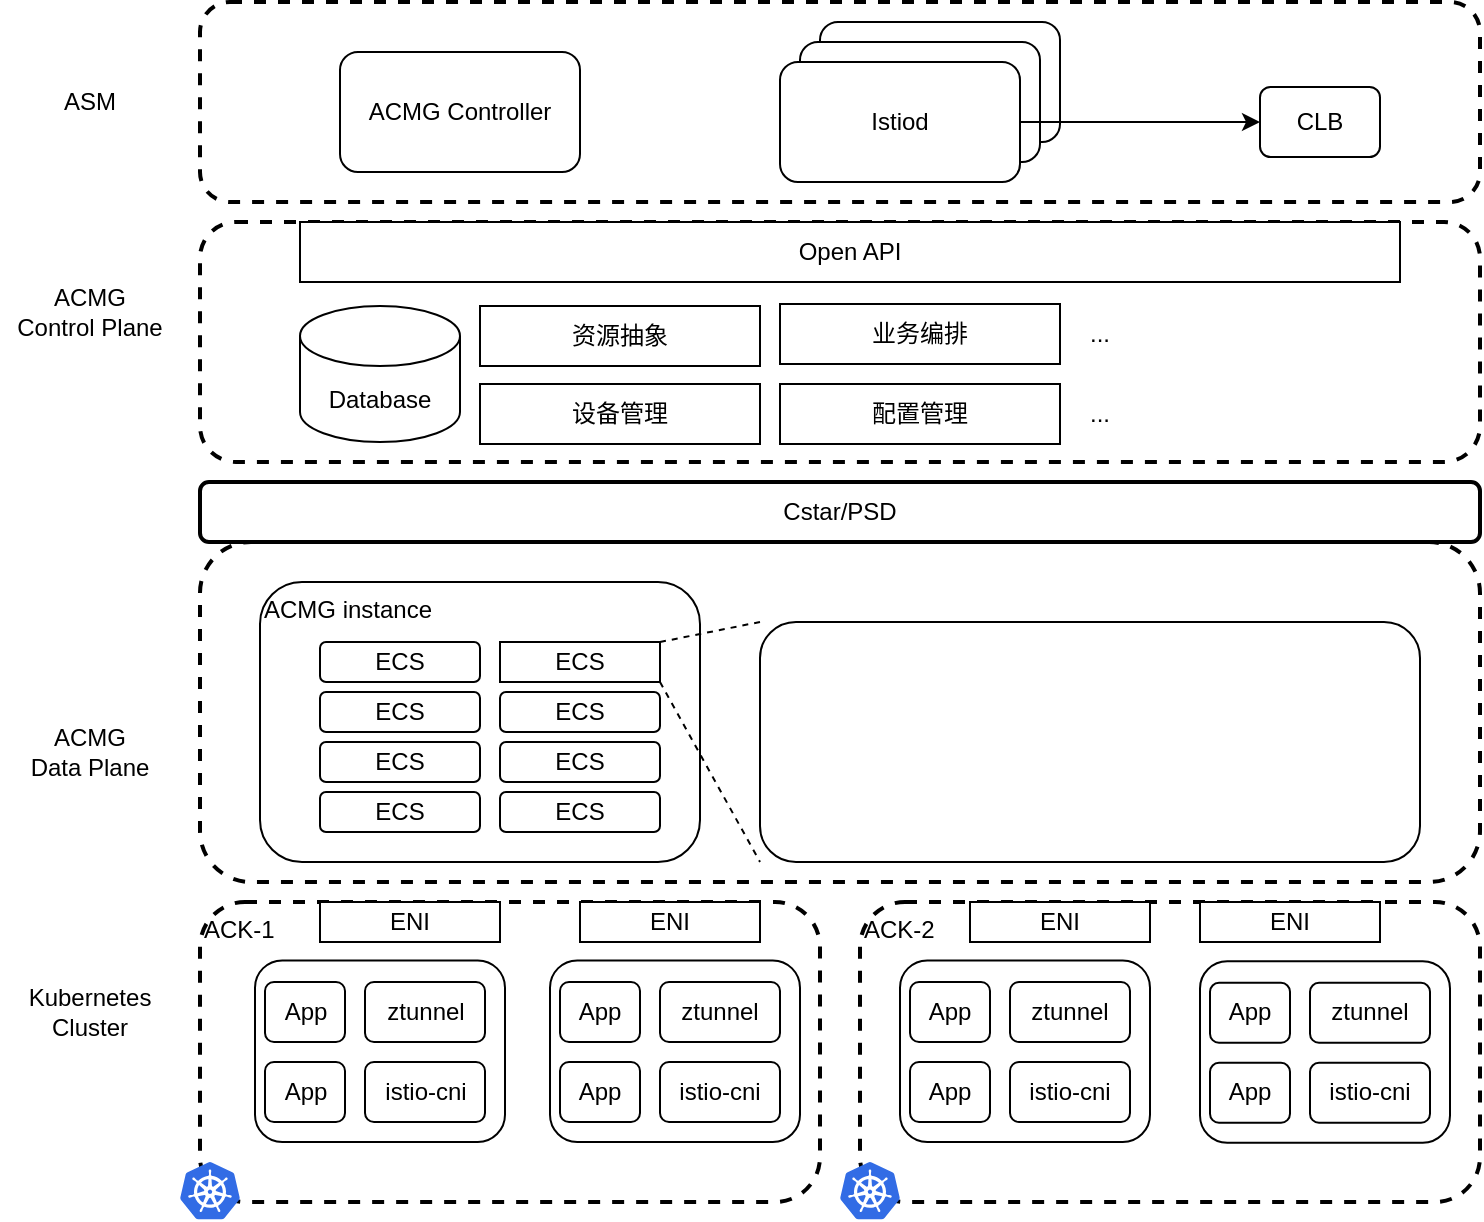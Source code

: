 <mxfile version="24.7.15">
  <diagram name="Page-1" id="3iYelQWaVsfNK1PrzaXG">
    <mxGraphModel dx="1026" dy="650" grid="1" gridSize="10" guides="1" tooltips="1" connect="1" arrows="1" fold="1" page="1" pageScale="1" pageWidth="850" pageHeight="1100" math="0" shadow="0">
      <root>
        <mxCell id="0" />
        <mxCell id="1" parent="0" />
        <mxCell id="JcxCFcFDra7xKa4LYX2v-1" value="" style="rounded=1;whiteSpace=wrap;html=1;fillColor=none;dashed=1;strokeWidth=2;" vertex="1" parent="1">
          <mxGeometry x="130" y="130" width="640" height="100" as="geometry" />
        </mxCell>
        <mxCell id="JcxCFcFDra7xKa4LYX2v-2" value="" style="rounded=1;whiteSpace=wrap;html=1;fillColor=none;dashed=1;strokeWidth=2;" vertex="1" parent="1">
          <mxGeometry x="130" y="240" width="640" height="120" as="geometry" />
        </mxCell>
        <mxCell id="JcxCFcFDra7xKa4LYX2v-3" value="" style="rounded=1;whiteSpace=wrap;html=1;fillColor=none;dashed=1;strokeWidth=2;" vertex="1" parent="1">
          <mxGeometry x="130" y="400" width="640" height="170" as="geometry" />
        </mxCell>
        <mxCell id="JcxCFcFDra7xKa4LYX2v-4" value="ACK-1" style="rounded=1;whiteSpace=wrap;html=1;fillColor=none;dashed=1;strokeWidth=2;align=left;verticalAlign=top;" vertex="1" parent="1">
          <mxGeometry x="130" y="580" width="310" height="150" as="geometry" />
        </mxCell>
        <mxCell id="JcxCFcFDra7xKa4LYX2v-5" value="Cstar/PSD" style="rounded=1;whiteSpace=wrap;html=1;fillColor=none;strokeWidth=2;" vertex="1" parent="1">
          <mxGeometry x="130" y="370" width="640" height="30" as="geometry" />
        </mxCell>
        <mxCell id="JcxCFcFDra7xKa4LYX2v-6" value="ACMG Controller" style="rounded=1;whiteSpace=wrap;html=1;" vertex="1" parent="1">
          <mxGeometry x="200" y="155" width="120" height="60" as="geometry" />
        </mxCell>
        <mxCell id="JcxCFcFDra7xKa4LYX2v-7" value="Istiod" style="rounded=1;whiteSpace=wrap;html=1;" vertex="1" parent="1">
          <mxGeometry x="440" y="140" width="120" height="60" as="geometry" />
        </mxCell>
        <mxCell id="JcxCFcFDra7xKa4LYX2v-8" value="Open API" style="rounded=0;whiteSpace=wrap;html=1;" vertex="1" parent="1">
          <mxGeometry x="180" y="240" width="550" height="30" as="geometry" />
        </mxCell>
        <mxCell id="JcxCFcFDra7xKa4LYX2v-9" value="Istiod" style="rounded=1;whiteSpace=wrap;html=1;" vertex="1" parent="1">
          <mxGeometry x="430" y="150" width="120" height="60" as="geometry" />
        </mxCell>
        <mxCell id="JcxCFcFDra7xKa4LYX2v-10" value="Istiod" style="rounded=1;whiteSpace=wrap;html=1;" vertex="1" parent="1">
          <mxGeometry x="420" y="160" width="120" height="60" as="geometry" />
        </mxCell>
        <mxCell id="JcxCFcFDra7xKa4LYX2v-11" value="CLB" style="rounded=1;whiteSpace=wrap;html=1;" vertex="1" parent="1">
          <mxGeometry x="660" y="172.5" width="60" height="35" as="geometry" />
        </mxCell>
        <mxCell id="JcxCFcFDra7xKa4LYX2v-12" value="ASM" style="text;html=1;align=center;verticalAlign=middle;whiteSpace=wrap;rounded=0;" vertex="1" parent="1">
          <mxGeometry x="30" y="165" width="90" height="30" as="geometry" />
        </mxCell>
        <mxCell id="JcxCFcFDra7xKa4LYX2v-13" value="ACMG&lt;div&gt;Control Plane&lt;/div&gt;" style="text;html=1;align=center;verticalAlign=middle;whiteSpace=wrap;rounded=0;" vertex="1" parent="1">
          <mxGeometry x="30" y="270" width="90" height="30" as="geometry" />
        </mxCell>
        <mxCell id="JcxCFcFDra7xKa4LYX2v-14" value="ACMG&lt;div&gt;Data Plane&lt;/div&gt;" style="text;html=1;align=center;verticalAlign=middle;whiteSpace=wrap;rounded=0;" vertex="1" parent="1">
          <mxGeometry x="30" y="490" width="90" height="30" as="geometry" />
        </mxCell>
        <mxCell id="JcxCFcFDra7xKa4LYX2v-15" value="资源抽象" style="rounded=0;whiteSpace=wrap;html=1;" vertex="1" parent="1">
          <mxGeometry x="270" y="282" width="140" height="30" as="geometry" />
        </mxCell>
        <mxCell id="JcxCFcFDra7xKa4LYX2v-16" value="业务编排" style="rounded=0;whiteSpace=wrap;html=1;" vertex="1" parent="1">
          <mxGeometry x="420" y="281" width="140" height="30" as="geometry" />
        </mxCell>
        <mxCell id="JcxCFcFDra7xKa4LYX2v-17" value="Kubernetes Cluster" style="text;html=1;align=center;verticalAlign=middle;whiteSpace=wrap;rounded=0;" vertex="1" parent="1">
          <mxGeometry x="45" y="620" width="60" height="30" as="geometry" />
        </mxCell>
        <mxCell id="JcxCFcFDra7xKa4LYX2v-18" value="ACK-2" style="rounded=1;whiteSpace=wrap;html=1;fillColor=none;dashed=1;strokeWidth=2;verticalAlign=top;align=left;" vertex="1" parent="1">
          <mxGeometry x="460" y="580" width="310" height="150" as="geometry" />
        </mxCell>
        <mxCell id="JcxCFcFDra7xKa4LYX2v-20" style="edgeStyle=orthogonalEdgeStyle;rounded=0;orthogonalLoop=1;jettySize=auto;html=1;" edge="1" parent="1" source="JcxCFcFDra7xKa4LYX2v-10">
          <mxGeometry relative="1" as="geometry">
            <mxPoint x="660" y="190" as="targetPoint" />
          </mxGeometry>
        </mxCell>
        <mxCell id="JcxCFcFDra7xKa4LYX2v-21" value="ACMG instance" style="rounded=1;whiteSpace=wrap;html=1;align=left;verticalAlign=top;" vertex="1" parent="1">
          <mxGeometry x="160" y="420" width="220" height="140" as="geometry" />
        </mxCell>
        <mxCell id="JcxCFcFDra7xKa4LYX2v-24" value="" style="image;sketch=0;aspect=fixed;html=1;points=[];align=center;fontSize=12;image=img/lib/mscae/Kubernetes.svg;" vertex="1" parent="1">
          <mxGeometry x="120" y="710" width="30" height="28.8" as="geometry" />
        </mxCell>
        <mxCell id="JcxCFcFDra7xKa4LYX2v-26" value="" style="image;sketch=0;aspect=fixed;html=1;points=[];align=center;fontSize=12;image=img/lib/mscae/Kubernetes.svg;" vertex="1" parent="1">
          <mxGeometry x="450" y="710" width="30" height="28.8" as="geometry" />
        </mxCell>
        <mxCell id="JcxCFcFDra7xKa4LYX2v-28" value="Database" style="shape=cylinder3;whiteSpace=wrap;html=1;boundedLbl=1;backgroundOutline=1;size=15;" vertex="1" parent="1">
          <mxGeometry x="180" y="282" width="80" height="68" as="geometry" />
        </mxCell>
        <mxCell id="JcxCFcFDra7xKa4LYX2v-33" value="设备管理" style="rounded=0;whiteSpace=wrap;html=1;" vertex="1" parent="1">
          <mxGeometry x="270" y="321" width="140" height="30" as="geometry" />
        </mxCell>
        <mxCell id="JcxCFcFDra7xKa4LYX2v-34" value="配置管理" style="rounded=0;whiteSpace=wrap;html=1;" vertex="1" parent="1">
          <mxGeometry x="420" y="321" width="140" height="30" as="geometry" />
        </mxCell>
        <mxCell id="JcxCFcFDra7xKa4LYX2v-36" value="..." style="text;html=1;align=center;verticalAlign=middle;whiteSpace=wrap;rounded=0;" vertex="1" parent="1">
          <mxGeometry x="550" y="281" width="60" height="30" as="geometry" />
        </mxCell>
        <mxCell id="JcxCFcFDra7xKa4LYX2v-38" value="..." style="text;html=1;align=center;verticalAlign=middle;whiteSpace=wrap;rounded=0;" vertex="1" parent="1">
          <mxGeometry x="550" y="321" width="60" height="30" as="geometry" />
        </mxCell>
        <mxCell id="JcxCFcFDra7xKa4LYX2v-41" value="" style="rounded=1;whiteSpace=wrap;html=1;" vertex="1" parent="1">
          <mxGeometry x="305" y="609.2" width="125" height="90.8" as="geometry" />
        </mxCell>
        <mxCell id="JcxCFcFDra7xKa4LYX2v-45" value="ztunnel" style="rounded=1;whiteSpace=wrap;html=1;" vertex="1" parent="1">
          <mxGeometry x="360" y="620" width="60" height="30" as="geometry" />
        </mxCell>
        <mxCell id="JcxCFcFDra7xKa4LYX2v-46" value="istio-cni" style="rounded=1;whiteSpace=wrap;html=1;" vertex="1" parent="1">
          <mxGeometry x="360" y="660" width="60" height="30" as="geometry" />
        </mxCell>
        <mxCell id="JcxCFcFDra7xKa4LYX2v-47" value="App" style="rounded=1;whiteSpace=wrap;html=1;" vertex="1" parent="1">
          <mxGeometry x="310" y="620" width="40" height="30" as="geometry" />
        </mxCell>
        <mxCell id="JcxCFcFDra7xKa4LYX2v-48" value="App" style="rounded=1;whiteSpace=wrap;html=1;" vertex="1" parent="1">
          <mxGeometry x="310" y="660" width="40" height="30" as="geometry" />
        </mxCell>
        <mxCell id="JcxCFcFDra7xKa4LYX2v-49" value="" style="rounded=1;whiteSpace=wrap;html=1;" vertex="1" parent="1">
          <mxGeometry x="157.5" y="609.2" width="125" height="90.8" as="geometry" />
        </mxCell>
        <mxCell id="JcxCFcFDra7xKa4LYX2v-50" value="ztunnel" style="rounded=1;whiteSpace=wrap;html=1;" vertex="1" parent="1">
          <mxGeometry x="212.5" y="620" width="60" height="30" as="geometry" />
        </mxCell>
        <mxCell id="JcxCFcFDra7xKa4LYX2v-51" value="istio-cni" style="rounded=1;whiteSpace=wrap;html=1;" vertex="1" parent="1">
          <mxGeometry x="212.5" y="660" width="60" height="30" as="geometry" />
        </mxCell>
        <mxCell id="JcxCFcFDra7xKa4LYX2v-52" value="App" style="rounded=1;whiteSpace=wrap;html=1;" vertex="1" parent="1">
          <mxGeometry x="162.5" y="620" width="40" height="30" as="geometry" />
        </mxCell>
        <mxCell id="JcxCFcFDra7xKa4LYX2v-53" value="App" style="rounded=1;whiteSpace=wrap;html=1;" vertex="1" parent="1">
          <mxGeometry x="162.5" y="660" width="40" height="30" as="geometry" />
        </mxCell>
        <mxCell id="JcxCFcFDra7xKa4LYX2v-54" value="" style="rounded=1;whiteSpace=wrap;html=1;" vertex="1" parent="1">
          <mxGeometry x="480" y="609.2" width="125" height="90.8" as="geometry" />
        </mxCell>
        <mxCell id="JcxCFcFDra7xKa4LYX2v-55" value="ztunnel" style="rounded=1;whiteSpace=wrap;html=1;" vertex="1" parent="1">
          <mxGeometry x="535" y="620" width="60" height="30" as="geometry" />
        </mxCell>
        <mxCell id="JcxCFcFDra7xKa4LYX2v-56" value="istio-cni" style="rounded=1;whiteSpace=wrap;html=1;" vertex="1" parent="1">
          <mxGeometry x="535" y="660" width="60" height="30" as="geometry" />
        </mxCell>
        <mxCell id="JcxCFcFDra7xKa4LYX2v-57" value="App" style="rounded=1;whiteSpace=wrap;html=1;" vertex="1" parent="1">
          <mxGeometry x="485" y="620" width="40" height="30" as="geometry" />
        </mxCell>
        <mxCell id="JcxCFcFDra7xKa4LYX2v-58" value="App" style="rounded=1;whiteSpace=wrap;html=1;" vertex="1" parent="1">
          <mxGeometry x="485" y="660" width="40" height="30" as="geometry" />
        </mxCell>
        <mxCell id="JcxCFcFDra7xKa4LYX2v-59" value="" style="rounded=1;whiteSpace=wrap;html=1;" vertex="1" parent="1">
          <mxGeometry x="630" y="609.6" width="125" height="90.8" as="geometry" />
        </mxCell>
        <mxCell id="JcxCFcFDra7xKa4LYX2v-60" value="ztunnel" style="rounded=1;whiteSpace=wrap;html=1;" vertex="1" parent="1">
          <mxGeometry x="685" y="620.4" width="60" height="30" as="geometry" />
        </mxCell>
        <mxCell id="JcxCFcFDra7xKa4LYX2v-61" value="istio-cni" style="rounded=1;whiteSpace=wrap;html=1;" vertex="1" parent="1">
          <mxGeometry x="685" y="660.4" width="60" height="30" as="geometry" />
        </mxCell>
        <mxCell id="JcxCFcFDra7xKa4LYX2v-62" value="App" style="rounded=1;whiteSpace=wrap;html=1;" vertex="1" parent="1">
          <mxGeometry x="635" y="620.4" width="40" height="30" as="geometry" />
        </mxCell>
        <mxCell id="JcxCFcFDra7xKa4LYX2v-63" value="App" style="rounded=1;whiteSpace=wrap;html=1;" vertex="1" parent="1">
          <mxGeometry x="635" y="660.4" width="40" height="30" as="geometry" />
        </mxCell>
        <mxCell id="JcxCFcFDra7xKa4LYX2v-65" value="ENI" style="rounded=0;whiteSpace=wrap;html=1;" vertex="1" parent="1">
          <mxGeometry x="190" y="580" width="90" height="20" as="geometry" />
        </mxCell>
        <mxCell id="JcxCFcFDra7xKa4LYX2v-67" value="ENI" style="rounded=0;whiteSpace=wrap;html=1;" vertex="1" parent="1">
          <mxGeometry x="320" y="580" width="90" height="20" as="geometry" />
        </mxCell>
        <mxCell id="JcxCFcFDra7xKa4LYX2v-68" value="ENI" style="rounded=0;whiteSpace=wrap;html=1;" vertex="1" parent="1">
          <mxGeometry x="515" y="580" width="90" height="20" as="geometry" />
        </mxCell>
        <mxCell id="JcxCFcFDra7xKa4LYX2v-69" value="ENI" style="rounded=0;whiteSpace=wrap;html=1;" vertex="1" parent="1">
          <mxGeometry x="630" y="580" width="90" height="20" as="geometry" />
        </mxCell>
        <mxCell id="JcxCFcFDra7xKa4LYX2v-70" value="ECS" style="rounded=1;whiteSpace=wrap;html=1;" vertex="1" parent="1">
          <mxGeometry x="190" y="450" width="80" height="20" as="geometry" />
        </mxCell>
        <mxCell id="JcxCFcFDra7xKa4LYX2v-73" value="ECS" style="rounded=1;whiteSpace=wrap;html=1;" vertex="1" parent="1">
          <mxGeometry x="280" y="475" width="80" height="20" as="geometry" />
        </mxCell>
        <mxCell id="JcxCFcFDra7xKa4LYX2v-75" value="ECS" style="rounded=1;whiteSpace=wrap;html=1;" vertex="1" parent="1">
          <mxGeometry x="190" y="475" width="80" height="20" as="geometry" />
        </mxCell>
        <mxCell id="JcxCFcFDra7xKa4LYX2v-76" value="ECS" style="rounded=1;whiteSpace=wrap;html=1;" vertex="1" parent="1">
          <mxGeometry x="280" y="500" width="80" height="20" as="geometry" />
        </mxCell>
        <mxCell id="JcxCFcFDra7xKa4LYX2v-77" value="ECS" style="rounded=1;whiteSpace=wrap;html=1;" vertex="1" parent="1">
          <mxGeometry x="190" y="500" width="80" height="20" as="geometry" />
        </mxCell>
        <mxCell id="JcxCFcFDra7xKa4LYX2v-78" value="ECS" style="rounded=1;whiteSpace=wrap;html=1;" vertex="1" parent="1">
          <mxGeometry x="280" y="525" width="80" height="20" as="geometry" />
        </mxCell>
        <mxCell id="JcxCFcFDra7xKa4LYX2v-80" value="ECS" style="rounded=1;whiteSpace=wrap;html=1;" vertex="1" parent="1">
          <mxGeometry x="190" y="525" width="80" height="20" as="geometry" />
        </mxCell>
        <mxCell id="JcxCFcFDra7xKa4LYX2v-81" value="ECS" style="rounded=1;whiteSpace=wrap;html=1;arcSize=0;" vertex="1" parent="1">
          <mxGeometry x="280" y="450" width="80" height="20" as="geometry" />
        </mxCell>
        <mxCell id="JcxCFcFDra7xKa4LYX2v-82" value="" style="rounded=1;whiteSpace=wrap;html=1;" vertex="1" parent="1">
          <mxGeometry x="410" y="440" width="330" height="120" as="geometry" />
        </mxCell>
        <mxCell id="JcxCFcFDra7xKa4LYX2v-83" value="" style="endArrow=none;dashed=1;html=1;rounded=0;exitX=1;exitY=0;exitDx=0;exitDy=0;entryX=0;entryY=0;entryDx=0;entryDy=0;" edge="1" parent="1" source="JcxCFcFDra7xKa4LYX2v-81" target="JcxCFcFDra7xKa4LYX2v-82">
          <mxGeometry width="50" height="50" relative="1" as="geometry">
            <mxPoint x="400" y="530" as="sourcePoint" />
            <mxPoint x="450" y="480" as="targetPoint" />
          </mxGeometry>
        </mxCell>
        <mxCell id="JcxCFcFDra7xKa4LYX2v-84" value="" style="endArrow=none;dashed=1;html=1;rounded=0;exitX=1;exitY=1;exitDx=0;exitDy=0;entryX=0;entryY=1;entryDx=0;entryDy=0;" edge="1" parent="1" source="JcxCFcFDra7xKa4LYX2v-81" target="JcxCFcFDra7xKa4LYX2v-82">
          <mxGeometry width="50" height="50" relative="1" as="geometry">
            <mxPoint x="400" y="530" as="sourcePoint" />
            <mxPoint x="450" y="480" as="targetPoint" />
          </mxGeometry>
        </mxCell>
      </root>
    </mxGraphModel>
  </diagram>
</mxfile>
